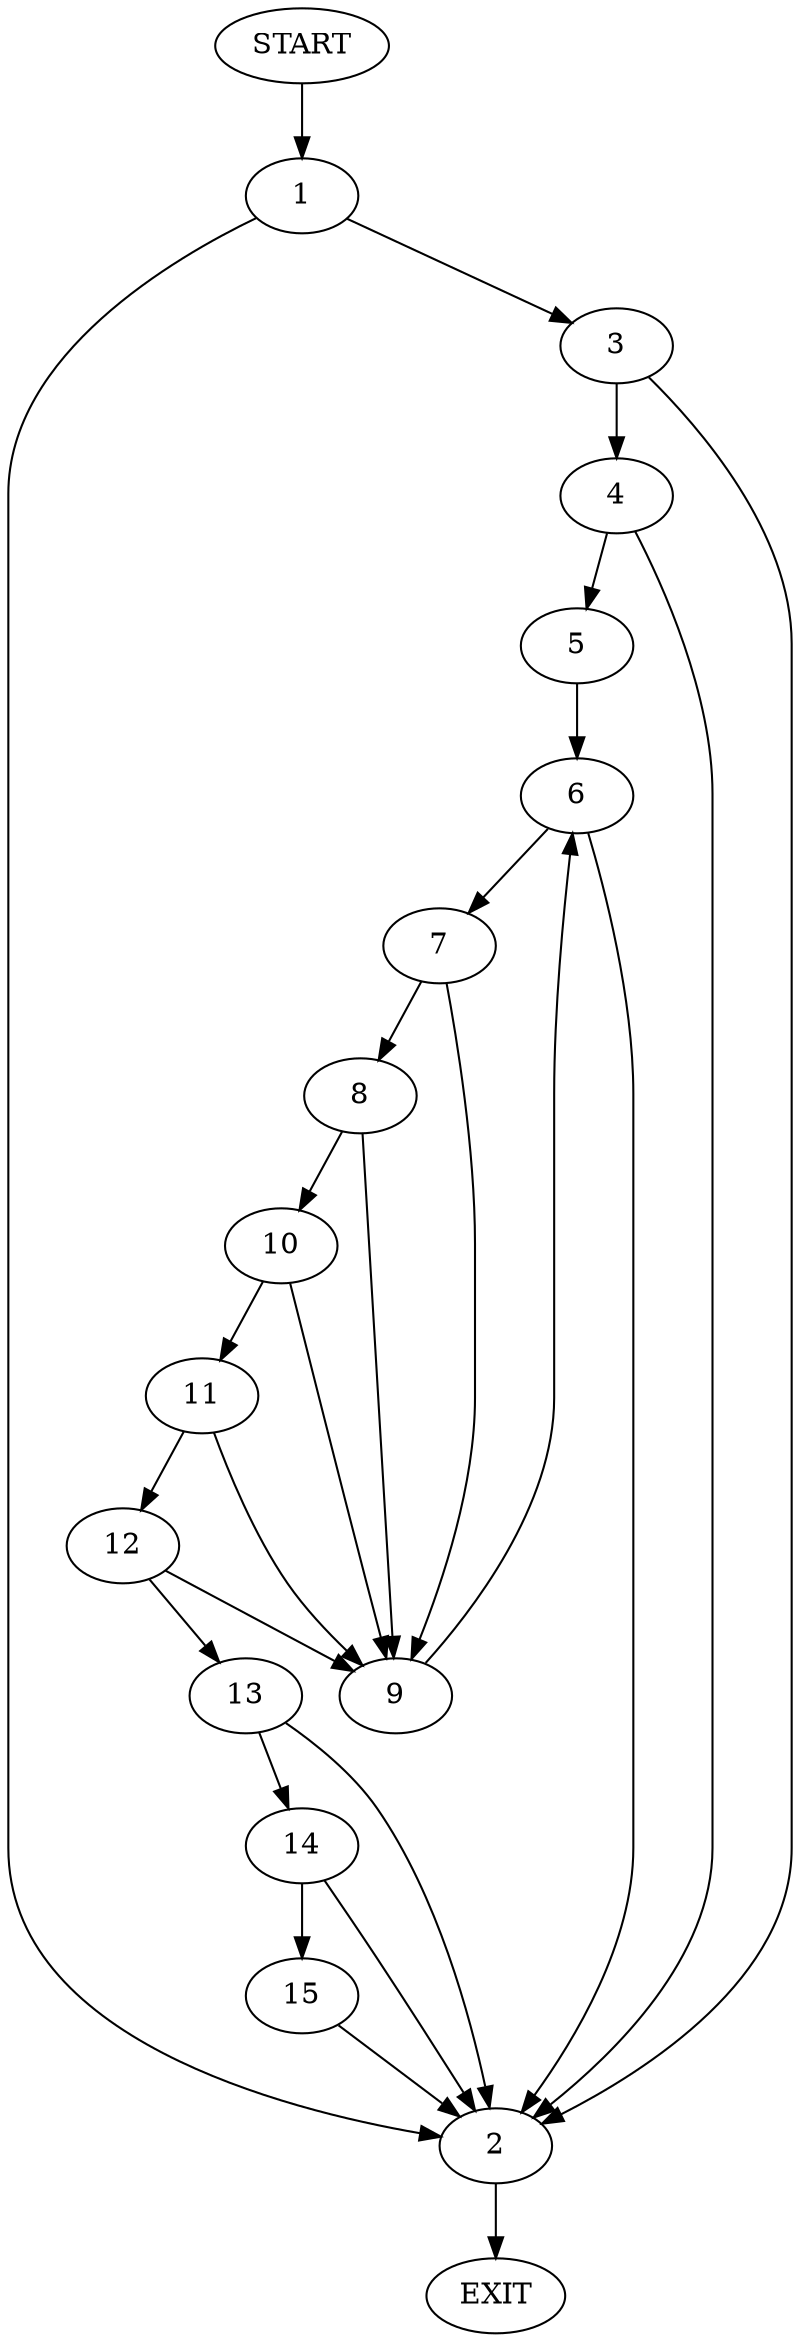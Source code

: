 digraph {
0 [label="START"]
16 [label="EXIT"]
0 -> 1
1 -> 2
1 -> 3
2 -> 16
3 -> 2
3 -> 4
4 -> 2
4 -> 5
5 -> 6
6 -> 2
6 -> 7
7 -> 8
7 -> 9
8 -> 10
8 -> 9
9 -> 6
10 -> 11
10 -> 9
11 -> 12
11 -> 9
12 -> 9
12 -> 13
13 -> 2
13 -> 14
14 -> 2
14 -> 15
15 -> 2
}
